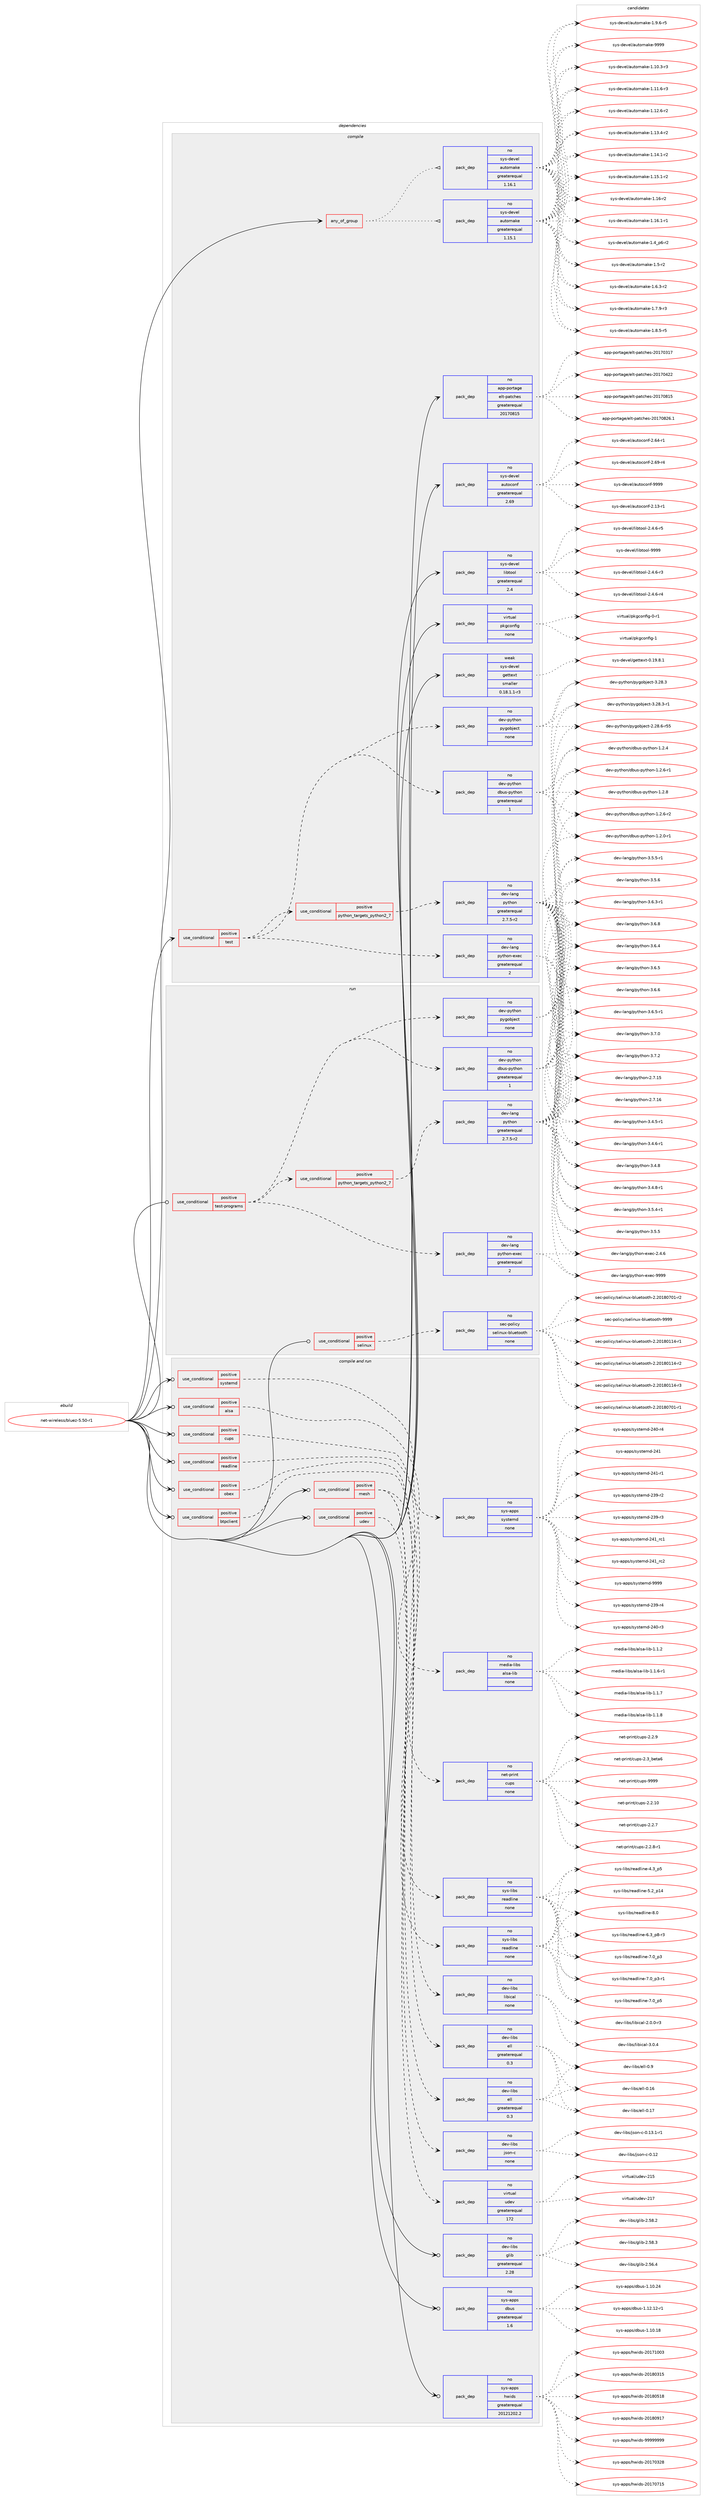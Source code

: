 digraph prolog {

# *************
# Graph options
# *************

newrank=true;
concentrate=true;
compound=true;
graph [rankdir=LR,fontname=Helvetica,fontsize=10,ranksep=1.5];#, ranksep=2.5, nodesep=0.2];
edge  [arrowhead=vee];
node  [fontname=Helvetica,fontsize=10];

# **********
# The ebuild
# **********

subgraph cluster_leftcol {
color=gray;
rank=same;
label=<<i>ebuild</i>>;
id [label="net-wireless/bluez-5.50-r1", color=red, width=4, href="../net-wireless/bluez-5.50-r1.svg"];
}

# ****************
# The dependencies
# ****************

subgraph cluster_midcol {
color=gray;
label=<<i>dependencies</i>>;
subgraph cluster_compile {
fillcolor="#eeeeee";
style=filled;
label=<<i>compile</i>>;
subgraph any26654 {
dependency1679837 [label=<<TABLE BORDER="0" CELLBORDER="1" CELLSPACING="0" CELLPADDING="4"><TR><TD CELLPADDING="10">any_of_group</TD></TR></TABLE>>, shape=none, color=red];subgraph pack1201185 {
dependency1679838 [label=<<TABLE BORDER="0" CELLBORDER="1" CELLSPACING="0" CELLPADDING="4" WIDTH="220"><TR><TD ROWSPAN="6" CELLPADDING="30">pack_dep</TD></TR><TR><TD WIDTH="110">no</TD></TR><TR><TD>sys-devel</TD></TR><TR><TD>automake</TD></TR><TR><TD>greaterequal</TD></TR><TR><TD>1.16.1</TD></TR></TABLE>>, shape=none, color=blue];
}
dependency1679837:e -> dependency1679838:w [weight=20,style="dotted",arrowhead="oinv"];
subgraph pack1201186 {
dependency1679839 [label=<<TABLE BORDER="0" CELLBORDER="1" CELLSPACING="0" CELLPADDING="4" WIDTH="220"><TR><TD ROWSPAN="6" CELLPADDING="30">pack_dep</TD></TR><TR><TD WIDTH="110">no</TD></TR><TR><TD>sys-devel</TD></TR><TR><TD>automake</TD></TR><TR><TD>greaterequal</TD></TR><TR><TD>1.15.1</TD></TR></TABLE>>, shape=none, color=blue];
}
dependency1679837:e -> dependency1679839:w [weight=20,style="dotted",arrowhead="oinv"];
}
id:e -> dependency1679837:w [weight=20,style="solid",arrowhead="vee"];
subgraph cond451159 {
dependency1679840 [label=<<TABLE BORDER="0" CELLBORDER="1" CELLSPACING="0" CELLPADDING="4"><TR><TD ROWSPAN="3" CELLPADDING="10">use_conditional</TD></TR><TR><TD>positive</TD></TR><TR><TD>test</TD></TR></TABLE>>, shape=none, color=red];
subgraph cond451160 {
dependency1679841 [label=<<TABLE BORDER="0" CELLBORDER="1" CELLSPACING="0" CELLPADDING="4"><TR><TD ROWSPAN="3" CELLPADDING="10">use_conditional</TD></TR><TR><TD>positive</TD></TR><TR><TD>python_targets_python2_7</TD></TR></TABLE>>, shape=none, color=red];
subgraph pack1201187 {
dependency1679842 [label=<<TABLE BORDER="0" CELLBORDER="1" CELLSPACING="0" CELLPADDING="4" WIDTH="220"><TR><TD ROWSPAN="6" CELLPADDING="30">pack_dep</TD></TR><TR><TD WIDTH="110">no</TD></TR><TR><TD>dev-lang</TD></TR><TR><TD>python</TD></TR><TR><TD>greaterequal</TD></TR><TR><TD>2.7.5-r2</TD></TR></TABLE>>, shape=none, color=blue];
}
dependency1679841:e -> dependency1679842:w [weight=20,style="dashed",arrowhead="vee"];
}
dependency1679840:e -> dependency1679841:w [weight=20,style="dashed",arrowhead="vee"];
subgraph pack1201188 {
dependency1679843 [label=<<TABLE BORDER="0" CELLBORDER="1" CELLSPACING="0" CELLPADDING="4" WIDTH="220"><TR><TD ROWSPAN="6" CELLPADDING="30">pack_dep</TD></TR><TR><TD WIDTH="110">no</TD></TR><TR><TD>dev-lang</TD></TR><TR><TD>python-exec</TD></TR><TR><TD>greaterequal</TD></TR><TR><TD>2</TD></TR></TABLE>>, shape=none, color=blue];
}
dependency1679840:e -> dependency1679843:w [weight=20,style="dashed",arrowhead="vee"];
subgraph pack1201189 {
dependency1679844 [label=<<TABLE BORDER="0" CELLBORDER="1" CELLSPACING="0" CELLPADDING="4" WIDTH="220"><TR><TD ROWSPAN="6" CELLPADDING="30">pack_dep</TD></TR><TR><TD WIDTH="110">no</TD></TR><TR><TD>dev-python</TD></TR><TR><TD>dbus-python</TD></TR><TR><TD>greaterequal</TD></TR><TR><TD>1</TD></TR></TABLE>>, shape=none, color=blue];
}
dependency1679840:e -> dependency1679844:w [weight=20,style="dashed",arrowhead="vee"];
subgraph pack1201190 {
dependency1679845 [label=<<TABLE BORDER="0" CELLBORDER="1" CELLSPACING="0" CELLPADDING="4" WIDTH="220"><TR><TD ROWSPAN="6" CELLPADDING="30">pack_dep</TD></TR><TR><TD WIDTH="110">no</TD></TR><TR><TD>dev-python</TD></TR><TR><TD>pygobject</TD></TR><TR><TD>none</TD></TR><TR><TD></TD></TR></TABLE>>, shape=none, color=blue];
}
dependency1679840:e -> dependency1679845:w [weight=20,style="dashed",arrowhead="vee"];
}
id:e -> dependency1679840:w [weight=20,style="solid",arrowhead="vee"];
subgraph pack1201191 {
dependency1679846 [label=<<TABLE BORDER="0" CELLBORDER="1" CELLSPACING="0" CELLPADDING="4" WIDTH="220"><TR><TD ROWSPAN="6" CELLPADDING="30">pack_dep</TD></TR><TR><TD WIDTH="110">no</TD></TR><TR><TD>app-portage</TD></TR><TR><TD>elt-patches</TD></TR><TR><TD>greaterequal</TD></TR><TR><TD>20170815</TD></TR></TABLE>>, shape=none, color=blue];
}
id:e -> dependency1679846:w [weight=20,style="solid",arrowhead="vee"];
subgraph pack1201192 {
dependency1679847 [label=<<TABLE BORDER="0" CELLBORDER="1" CELLSPACING="0" CELLPADDING="4" WIDTH="220"><TR><TD ROWSPAN="6" CELLPADDING="30">pack_dep</TD></TR><TR><TD WIDTH="110">no</TD></TR><TR><TD>sys-devel</TD></TR><TR><TD>autoconf</TD></TR><TR><TD>greaterequal</TD></TR><TR><TD>2.69</TD></TR></TABLE>>, shape=none, color=blue];
}
id:e -> dependency1679847:w [weight=20,style="solid",arrowhead="vee"];
subgraph pack1201193 {
dependency1679848 [label=<<TABLE BORDER="0" CELLBORDER="1" CELLSPACING="0" CELLPADDING="4" WIDTH="220"><TR><TD ROWSPAN="6" CELLPADDING="30">pack_dep</TD></TR><TR><TD WIDTH="110">no</TD></TR><TR><TD>sys-devel</TD></TR><TR><TD>libtool</TD></TR><TR><TD>greaterequal</TD></TR><TR><TD>2.4</TD></TR></TABLE>>, shape=none, color=blue];
}
id:e -> dependency1679848:w [weight=20,style="solid",arrowhead="vee"];
subgraph pack1201194 {
dependency1679849 [label=<<TABLE BORDER="0" CELLBORDER="1" CELLSPACING="0" CELLPADDING="4" WIDTH="220"><TR><TD ROWSPAN="6" CELLPADDING="30">pack_dep</TD></TR><TR><TD WIDTH="110">no</TD></TR><TR><TD>virtual</TD></TR><TR><TD>pkgconfig</TD></TR><TR><TD>none</TD></TR><TR><TD></TD></TR></TABLE>>, shape=none, color=blue];
}
id:e -> dependency1679849:w [weight=20,style="solid",arrowhead="vee"];
subgraph pack1201195 {
dependency1679850 [label=<<TABLE BORDER="0" CELLBORDER="1" CELLSPACING="0" CELLPADDING="4" WIDTH="220"><TR><TD ROWSPAN="6" CELLPADDING="30">pack_dep</TD></TR><TR><TD WIDTH="110">weak</TD></TR><TR><TD>sys-devel</TD></TR><TR><TD>gettext</TD></TR><TR><TD>smaller</TD></TR><TR><TD>0.18.1.1-r3</TD></TR></TABLE>>, shape=none, color=blue];
}
id:e -> dependency1679850:w [weight=20,style="solid",arrowhead="vee"];
}
subgraph cluster_compileandrun {
fillcolor="#eeeeee";
style=filled;
label=<<i>compile and run</i>>;
subgraph cond451161 {
dependency1679851 [label=<<TABLE BORDER="0" CELLBORDER="1" CELLSPACING="0" CELLPADDING="4"><TR><TD ROWSPAN="3" CELLPADDING="10">use_conditional</TD></TR><TR><TD>positive</TD></TR><TR><TD>alsa</TD></TR></TABLE>>, shape=none, color=red];
subgraph pack1201196 {
dependency1679852 [label=<<TABLE BORDER="0" CELLBORDER="1" CELLSPACING="0" CELLPADDING="4" WIDTH="220"><TR><TD ROWSPAN="6" CELLPADDING="30">pack_dep</TD></TR><TR><TD WIDTH="110">no</TD></TR><TR><TD>media-libs</TD></TR><TR><TD>alsa-lib</TD></TR><TR><TD>none</TD></TR><TR><TD></TD></TR></TABLE>>, shape=none, color=blue];
}
dependency1679851:e -> dependency1679852:w [weight=20,style="dashed",arrowhead="vee"];
}
id:e -> dependency1679851:w [weight=20,style="solid",arrowhead="odotvee"];
subgraph cond451162 {
dependency1679853 [label=<<TABLE BORDER="0" CELLBORDER="1" CELLSPACING="0" CELLPADDING="4"><TR><TD ROWSPAN="3" CELLPADDING="10">use_conditional</TD></TR><TR><TD>positive</TD></TR><TR><TD>btpclient</TD></TR></TABLE>>, shape=none, color=red];
subgraph pack1201197 {
dependency1679854 [label=<<TABLE BORDER="0" CELLBORDER="1" CELLSPACING="0" CELLPADDING="4" WIDTH="220"><TR><TD ROWSPAN="6" CELLPADDING="30">pack_dep</TD></TR><TR><TD WIDTH="110">no</TD></TR><TR><TD>dev-libs</TD></TR><TR><TD>ell</TD></TR><TR><TD>greaterequal</TD></TR><TR><TD>0.3</TD></TR></TABLE>>, shape=none, color=blue];
}
dependency1679853:e -> dependency1679854:w [weight=20,style="dashed",arrowhead="vee"];
}
id:e -> dependency1679853:w [weight=20,style="solid",arrowhead="odotvee"];
subgraph cond451163 {
dependency1679855 [label=<<TABLE BORDER="0" CELLBORDER="1" CELLSPACING="0" CELLPADDING="4"><TR><TD ROWSPAN="3" CELLPADDING="10">use_conditional</TD></TR><TR><TD>positive</TD></TR><TR><TD>cups</TD></TR></TABLE>>, shape=none, color=red];
subgraph pack1201198 {
dependency1679856 [label=<<TABLE BORDER="0" CELLBORDER="1" CELLSPACING="0" CELLPADDING="4" WIDTH="220"><TR><TD ROWSPAN="6" CELLPADDING="30">pack_dep</TD></TR><TR><TD WIDTH="110">no</TD></TR><TR><TD>net-print</TD></TR><TR><TD>cups</TD></TR><TR><TD>none</TD></TR><TR><TD></TD></TR></TABLE>>, shape=none, color=blue];
}
dependency1679855:e -> dependency1679856:w [weight=20,style="dashed",arrowhead="vee"];
}
id:e -> dependency1679855:w [weight=20,style="solid",arrowhead="odotvee"];
subgraph cond451164 {
dependency1679857 [label=<<TABLE BORDER="0" CELLBORDER="1" CELLSPACING="0" CELLPADDING="4"><TR><TD ROWSPAN="3" CELLPADDING="10">use_conditional</TD></TR><TR><TD>positive</TD></TR><TR><TD>mesh</TD></TR></TABLE>>, shape=none, color=red];
subgraph pack1201199 {
dependency1679858 [label=<<TABLE BORDER="0" CELLBORDER="1" CELLSPACING="0" CELLPADDING="4" WIDTH="220"><TR><TD ROWSPAN="6" CELLPADDING="30">pack_dep</TD></TR><TR><TD WIDTH="110">no</TD></TR><TR><TD>dev-libs</TD></TR><TR><TD>ell</TD></TR><TR><TD>greaterequal</TD></TR><TR><TD>0.3</TD></TR></TABLE>>, shape=none, color=blue];
}
dependency1679857:e -> dependency1679858:w [weight=20,style="dashed",arrowhead="vee"];
subgraph pack1201200 {
dependency1679859 [label=<<TABLE BORDER="0" CELLBORDER="1" CELLSPACING="0" CELLPADDING="4" WIDTH="220"><TR><TD ROWSPAN="6" CELLPADDING="30">pack_dep</TD></TR><TR><TD WIDTH="110">no</TD></TR><TR><TD>dev-libs</TD></TR><TR><TD>json-c</TD></TR><TR><TD>none</TD></TR><TR><TD></TD></TR></TABLE>>, shape=none, color=blue];
}
dependency1679857:e -> dependency1679859:w [weight=20,style="dashed",arrowhead="vee"];
subgraph pack1201201 {
dependency1679860 [label=<<TABLE BORDER="0" CELLBORDER="1" CELLSPACING="0" CELLPADDING="4" WIDTH="220"><TR><TD ROWSPAN="6" CELLPADDING="30">pack_dep</TD></TR><TR><TD WIDTH="110">no</TD></TR><TR><TD>sys-libs</TD></TR><TR><TD>readline</TD></TR><TR><TD>none</TD></TR><TR><TD></TD></TR></TABLE>>, shape=none, color=blue];
}
dependency1679857:e -> dependency1679860:w [weight=20,style="dashed",arrowhead="vee"];
}
id:e -> dependency1679857:w [weight=20,style="solid",arrowhead="odotvee"];
subgraph cond451165 {
dependency1679861 [label=<<TABLE BORDER="0" CELLBORDER="1" CELLSPACING="0" CELLPADDING="4"><TR><TD ROWSPAN="3" CELLPADDING="10">use_conditional</TD></TR><TR><TD>positive</TD></TR><TR><TD>obex</TD></TR></TABLE>>, shape=none, color=red];
subgraph pack1201202 {
dependency1679862 [label=<<TABLE BORDER="0" CELLBORDER="1" CELLSPACING="0" CELLPADDING="4" WIDTH="220"><TR><TD ROWSPAN="6" CELLPADDING="30">pack_dep</TD></TR><TR><TD WIDTH="110">no</TD></TR><TR><TD>dev-libs</TD></TR><TR><TD>libical</TD></TR><TR><TD>none</TD></TR><TR><TD></TD></TR></TABLE>>, shape=none, color=blue];
}
dependency1679861:e -> dependency1679862:w [weight=20,style="dashed",arrowhead="vee"];
}
id:e -> dependency1679861:w [weight=20,style="solid",arrowhead="odotvee"];
subgraph cond451166 {
dependency1679863 [label=<<TABLE BORDER="0" CELLBORDER="1" CELLSPACING="0" CELLPADDING="4"><TR><TD ROWSPAN="3" CELLPADDING="10">use_conditional</TD></TR><TR><TD>positive</TD></TR><TR><TD>readline</TD></TR></TABLE>>, shape=none, color=red];
subgraph pack1201203 {
dependency1679864 [label=<<TABLE BORDER="0" CELLBORDER="1" CELLSPACING="0" CELLPADDING="4" WIDTH="220"><TR><TD ROWSPAN="6" CELLPADDING="30">pack_dep</TD></TR><TR><TD WIDTH="110">no</TD></TR><TR><TD>sys-libs</TD></TR><TR><TD>readline</TD></TR><TR><TD>none</TD></TR><TR><TD></TD></TR></TABLE>>, shape=none, color=blue];
}
dependency1679863:e -> dependency1679864:w [weight=20,style="dashed",arrowhead="vee"];
}
id:e -> dependency1679863:w [weight=20,style="solid",arrowhead="odotvee"];
subgraph cond451167 {
dependency1679865 [label=<<TABLE BORDER="0" CELLBORDER="1" CELLSPACING="0" CELLPADDING="4"><TR><TD ROWSPAN="3" CELLPADDING="10">use_conditional</TD></TR><TR><TD>positive</TD></TR><TR><TD>systemd</TD></TR></TABLE>>, shape=none, color=red];
subgraph pack1201204 {
dependency1679866 [label=<<TABLE BORDER="0" CELLBORDER="1" CELLSPACING="0" CELLPADDING="4" WIDTH="220"><TR><TD ROWSPAN="6" CELLPADDING="30">pack_dep</TD></TR><TR><TD WIDTH="110">no</TD></TR><TR><TD>sys-apps</TD></TR><TR><TD>systemd</TD></TR><TR><TD>none</TD></TR><TR><TD></TD></TR></TABLE>>, shape=none, color=blue];
}
dependency1679865:e -> dependency1679866:w [weight=20,style="dashed",arrowhead="vee"];
}
id:e -> dependency1679865:w [weight=20,style="solid",arrowhead="odotvee"];
subgraph cond451168 {
dependency1679867 [label=<<TABLE BORDER="0" CELLBORDER="1" CELLSPACING="0" CELLPADDING="4"><TR><TD ROWSPAN="3" CELLPADDING="10">use_conditional</TD></TR><TR><TD>positive</TD></TR><TR><TD>udev</TD></TR></TABLE>>, shape=none, color=red];
subgraph pack1201205 {
dependency1679868 [label=<<TABLE BORDER="0" CELLBORDER="1" CELLSPACING="0" CELLPADDING="4" WIDTH="220"><TR><TD ROWSPAN="6" CELLPADDING="30">pack_dep</TD></TR><TR><TD WIDTH="110">no</TD></TR><TR><TD>virtual</TD></TR><TR><TD>udev</TD></TR><TR><TD>greaterequal</TD></TR><TR><TD>172</TD></TR></TABLE>>, shape=none, color=blue];
}
dependency1679867:e -> dependency1679868:w [weight=20,style="dashed",arrowhead="vee"];
}
id:e -> dependency1679867:w [weight=20,style="solid",arrowhead="odotvee"];
subgraph pack1201206 {
dependency1679869 [label=<<TABLE BORDER="0" CELLBORDER="1" CELLSPACING="0" CELLPADDING="4" WIDTH="220"><TR><TD ROWSPAN="6" CELLPADDING="30">pack_dep</TD></TR><TR><TD WIDTH="110">no</TD></TR><TR><TD>dev-libs</TD></TR><TR><TD>glib</TD></TR><TR><TD>greaterequal</TD></TR><TR><TD>2.28</TD></TR></TABLE>>, shape=none, color=blue];
}
id:e -> dependency1679869:w [weight=20,style="solid",arrowhead="odotvee"];
subgraph pack1201207 {
dependency1679870 [label=<<TABLE BORDER="0" CELLBORDER="1" CELLSPACING="0" CELLPADDING="4" WIDTH="220"><TR><TD ROWSPAN="6" CELLPADDING="30">pack_dep</TD></TR><TR><TD WIDTH="110">no</TD></TR><TR><TD>sys-apps</TD></TR><TR><TD>dbus</TD></TR><TR><TD>greaterequal</TD></TR><TR><TD>1.6</TD></TR></TABLE>>, shape=none, color=blue];
}
id:e -> dependency1679870:w [weight=20,style="solid",arrowhead="odotvee"];
subgraph pack1201208 {
dependency1679871 [label=<<TABLE BORDER="0" CELLBORDER="1" CELLSPACING="0" CELLPADDING="4" WIDTH="220"><TR><TD ROWSPAN="6" CELLPADDING="30">pack_dep</TD></TR><TR><TD WIDTH="110">no</TD></TR><TR><TD>sys-apps</TD></TR><TR><TD>hwids</TD></TR><TR><TD>greaterequal</TD></TR><TR><TD>20121202.2</TD></TR></TABLE>>, shape=none, color=blue];
}
id:e -> dependency1679871:w [weight=20,style="solid",arrowhead="odotvee"];
}
subgraph cluster_run {
fillcolor="#eeeeee";
style=filled;
label=<<i>run</i>>;
subgraph cond451169 {
dependency1679872 [label=<<TABLE BORDER="0" CELLBORDER="1" CELLSPACING="0" CELLPADDING="4"><TR><TD ROWSPAN="3" CELLPADDING="10">use_conditional</TD></TR><TR><TD>positive</TD></TR><TR><TD>selinux</TD></TR></TABLE>>, shape=none, color=red];
subgraph pack1201209 {
dependency1679873 [label=<<TABLE BORDER="0" CELLBORDER="1" CELLSPACING="0" CELLPADDING="4" WIDTH="220"><TR><TD ROWSPAN="6" CELLPADDING="30">pack_dep</TD></TR><TR><TD WIDTH="110">no</TD></TR><TR><TD>sec-policy</TD></TR><TR><TD>selinux-bluetooth</TD></TR><TR><TD>none</TD></TR><TR><TD></TD></TR></TABLE>>, shape=none, color=blue];
}
dependency1679872:e -> dependency1679873:w [weight=20,style="dashed",arrowhead="vee"];
}
id:e -> dependency1679872:w [weight=20,style="solid",arrowhead="odot"];
subgraph cond451170 {
dependency1679874 [label=<<TABLE BORDER="0" CELLBORDER="1" CELLSPACING="0" CELLPADDING="4"><TR><TD ROWSPAN="3" CELLPADDING="10">use_conditional</TD></TR><TR><TD>positive</TD></TR><TR><TD>test-programs</TD></TR></TABLE>>, shape=none, color=red];
subgraph cond451171 {
dependency1679875 [label=<<TABLE BORDER="0" CELLBORDER="1" CELLSPACING="0" CELLPADDING="4"><TR><TD ROWSPAN="3" CELLPADDING="10">use_conditional</TD></TR><TR><TD>positive</TD></TR><TR><TD>python_targets_python2_7</TD></TR></TABLE>>, shape=none, color=red];
subgraph pack1201210 {
dependency1679876 [label=<<TABLE BORDER="0" CELLBORDER="1" CELLSPACING="0" CELLPADDING="4" WIDTH="220"><TR><TD ROWSPAN="6" CELLPADDING="30">pack_dep</TD></TR><TR><TD WIDTH="110">no</TD></TR><TR><TD>dev-lang</TD></TR><TR><TD>python</TD></TR><TR><TD>greaterequal</TD></TR><TR><TD>2.7.5-r2</TD></TR></TABLE>>, shape=none, color=blue];
}
dependency1679875:e -> dependency1679876:w [weight=20,style="dashed",arrowhead="vee"];
}
dependency1679874:e -> dependency1679875:w [weight=20,style="dashed",arrowhead="vee"];
subgraph pack1201211 {
dependency1679877 [label=<<TABLE BORDER="0" CELLBORDER="1" CELLSPACING="0" CELLPADDING="4" WIDTH="220"><TR><TD ROWSPAN="6" CELLPADDING="30">pack_dep</TD></TR><TR><TD WIDTH="110">no</TD></TR><TR><TD>dev-lang</TD></TR><TR><TD>python-exec</TD></TR><TR><TD>greaterequal</TD></TR><TR><TD>2</TD></TR></TABLE>>, shape=none, color=blue];
}
dependency1679874:e -> dependency1679877:w [weight=20,style="dashed",arrowhead="vee"];
subgraph pack1201212 {
dependency1679878 [label=<<TABLE BORDER="0" CELLBORDER="1" CELLSPACING="0" CELLPADDING="4" WIDTH="220"><TR><TD ROWSPAN="6" CELLPADDING="30">pack_dep</TD></TR><TR><TD WIDTH="110">no</TD></TR><TR><TD>dev-python</TD></TR><TR><TD>dbus-python</TD></TR><TR><TD>greaterequal</TD></TR><TR><TD>1</TD></TR></TABLE>>, shape=none, color=blue];
}
dependency1679874:e -> dependency1679878:w [weight=20,style="dashed",arrowhead="vee"];
subgraph pack1201213 {
dependency1679879 [label=<<TABLE BORDER="0" CELLBORDER="1" CELLSPACING="0" CELLPADDING="4" WIDTH="220"><TR><TD ROWSPAN="6" CELLPADDING="30">pack_dep</TD></TR><TR><TD WIDTH="110">no</TD></TR><TR><TD>dev-python</TD></TR><TR><TD>pygobject</TD></TR><TR><TD>none</TD></TR><TR><TD></TD></TR></TABLE>>, shape=none, color=blue];
}
dependency1679874:e -> dependency1679879:w [weight=20,style="dashed",arrowhead="vee"];
}
id:e -> dependency1679874:w [weight=20,style="solid",arrowhead="odot"];
}
}

# **************
# The candidates
# **************

subgraph cluster_choices {
rank=same;
color=gray;
label=<<i>candidates</i>>;

subgraph choice1201185 {
color=black;
nodesep=1;
choice11512111545100101118101108479711711611110997107101454946494846514511451 [label="sys-devel/automake-1.10.3-r3", color=red, width=4,href="../sys-devel/automake-1.10.3-r3.svg"];
choice11512111545100101118101108479711711611110997107101454946494946544511451 [label="sys-devel/automake-1.11.6-r3", color=red, width=4,href="../sys-devel/automake-1.11.6-r3.svg"];
choice11512111545100101118101108479711711611110997107101454946495046544511450 [label="sys-devel/automake-1.12.6-r2", color=red, width=4,href="../sys-devel/automake-1.12.6-r2.svg"];
choice11512111545100101118101108479711711611110997107101454946495146524511450 [label="sys-devel/automake-1.13.4-r2", color=red, width=4,href="../sys-devel/automake-1.13.4-r2.svg"];
choice11512111545100101118101108479711711611110997107101454946495246494511450 [label="sys-devel/automake-1.14.1-r2", color=red, width=4,href="../sys-devel/automake-1.14.1-r2.svg"];
choice11512111545100101118101108479711711611110997107101454946495346494511450 [label="sys-devel/automake-1.15.1-r2", color=red, width=4,href="../sys-devel/automake-1.15.1-r2.svg"];
choice1151211154510010111810110847971171161111099710710145494649544511450 [label="sys-devel/automake-1.16-r2", color=red, width=4,href="../sys-devel/automake-1.16-r2.svg"];
choice11512111545100101118101108479711711611110997107101454946495446494511449 [label="sys-devel/automake-1.16.1-r1", color=red, width=4,href="../sys-devel/automake-1.16.1-r1.svg"];
choice115121115451001011181011084797117116111109971071014549465295112544511450 [label="sys-devel/automake-1.4_p6-r2", color=red, width=4,href="../sys-devel/automake-1.4_p6-r2.svg"];
choice11512111545100101118101108479711711611110997107101454946534511450 [label="sys-devel/automake-1.5-r2", color=red, width=4,href="../sys-devel/automake-1.5-r2.svg"];
choice115121115451001011181011084797117116111109971071014549465446514511450 [label="sys-devel/automake-1.6.3-r2", color=red, width=4,href="../sys-devel/automake-1.6.3-r2.svg"];
choice115121115451001011181011084797117116111109971071014549465546574511451 [label="sys-devel/automake-1.7.9-r3", color=red, width=4,href="../sys-devel/automake-1.7.9-r3.svg"];
choice115121115451001011181011084797117116111109971071014549465646534511453 [label="sys-devel/automake-1.8.5-r5", color=red, width=4,href="../sys-devel/automake-1.8.5-r5.svg"];
choice115121115451001011181011084797117116111109971071014549465746544511453 [label="sys-devel/automake-1.9.6-r5", color=red, width=4,href="../sys-devel/automake-1.9.6-r5.svg"];
choice115121115451001011181011084797117116111109971071014557575757 [label="sys-devel/automake-9999", color=red, width=4,href="../sys-devel/automake-9999.svg"];
dependency1679838:e -> choice11512111545100101118101108479711711611110997107101454946494846514511451:w [style=dotted,weight="100"];
dependency1679838:e -> choice11512111545100101118101108479711711611110997107101454946494946544511451:w [style=dotted,weight="100"];
dependency1679838:e -> choice11512111545100101118101108479711711611110997107101454946495046544511450:w [style=dotted,weight="100"];
dependency1679838:e -> choice11512111545100101118101108479711711611110997107101454946495146524511450:w [style=dotted,weight="100"];
dependency1679838:e -> choice11512111545100101118101108479711711611110997107101454946495246494511450:w [style=dotted,weight="100"];
dependency1679838:e -> choice11512111545100101118101108479711711611110997107101454946495346494511450:w [style=dotted,weight="100"];
dependency1679838:e -> choice1151211154510010111810110847971171161111099710710145494649544511450:w [style=dotted,weight="100"];
dependency1679838:e -> choice11512111545100101118101108479711711611110997107101454946495446494511449:w [style=dotted,weight="100"];
dependency1679838:e -> choice115121115451001011181011084797117116111109971071014549465295112544511450:w [style=dotted,weight="100"];
dependency1679838:e -> choice11512111545100101118101108479711711611110997107101454946534511450:w [style=dotted,weight="100"];
dependency1679838:e -> choice115121115451001011181011084797117116111109971071014549465446514511450:w [style=dotted,weight="100"];
dependency1679838:e -> choice115121115451001011181011084797117116111109971071014549465546574511451:w [style=dotted,weight="100"];
dependency1679838:e -> choice115121115451001011181011084797117116111109971071014549465646534511453:w [style=dotted,weight="100"];
dependency1679838:e -> choice115121115451001011181011084797117116111109971071014549465746544511453:w [style=dotted,weight="100"];
dependency1679838:e -> choice115121115451001011181011084797117116111109971071014557575757:w [style=dotted,weight="100"];
}
subgraph choice1201186 {
color=black;
nodesep=1;
choice11512111545100101118101108479711711611110997107101454946494846514511451 [label="sys-devel/automake-1.10.3-r3", color=red, width=4,href="../sys-devel/automake-1.10.3-r3.svg"];
choice11512111545100101118101108479711711611110997107101454946494946544511451 [label="sys-devel/automake-1.11.6-r3", color=red, width=4,href="../sys-devel/automake-1.11.6-r3.svg"];
choice11512111545100101118101108479711711611110997107101454946495046544511450 [label="sys-devel/automake-1.12.6-r2", color=red, width=4,href="../sys-devel/automake-1.12.6-r2.svg"];
choice11512111545100101118101108479711711611110997107101454946495146524511450 [label="sys-devel/automake-1.13.4-r2", color=red, width=4,href="../sys-devel/automake-1.13.4-r2.svg"];
choice11512111545100101118101108479711711611110997107101454946495246494511450 [label="sys-devel/automake-1.14.1-r2", color=red, width=4,href="../sys-devel/automake-1.14.1-r2.svg"];
choice11512111545100101118101108479711711611110997107101454946495346494511450 [label="sys-devel/automake-1.15.1-r2", color=red, width=4,href="../sys-devel/automake-1.15.1-r2.svg"];
choice1151211154510010111810110847971171161111099710710145494649544511450 [label="sys-devel/automake-1.16-r2", color=red, width=4,href="../sys-devel/automake-1.16-r2.svg"];
choice11512111545100101118101108479711711611110997107101454946495446494511449 [label="sys-devel/automake-1.16.1-r1", color=red, width=4,href="../sys-devel/automake-1.16.1-r1.svg"];
choice115121115451001011181011084797117116111109971071014549465295112544511450 [label="sys-devel/automake-1.4_p6-r2", color=red, width=4,href="../sys-devel/automake-1.4_p6-r2.svg"];
choice11512111545100101118101108479711711611110997107101454946534511450 [label="sys-devel/automake-1.5-r2", color=red, width=4,href="../sys-devel/automake-1.5-r2.svg"];
choice115121115451001011181011084797117116111109971071014549465446514511450 [label="sys-devel/automake-1.6.3-r2", color=red, width=4,href="../sys-devel/automake-1.6.3-r2.svg"];
choice115121115451001011181011084797117116111109971071014549465546574511451 [label="sys-devel/automake-1.7.9-r3", color=red, width=4,href="../sys-devel/automake-1.7.9-r3.svg"];
choice115121115451001011181011084797117116111109971071014549465646534511453 [label="sys-devel/automake-1.8.5-r5", color=red, width=4,href="../sys-devel/automake-1.8.5-r5.svg"];
choice115121115451001011181011084797117116111109971071014549465746544511453 [label="sys-devel/automake-1.9.6-r5", color=red, width=4,href="../sys-devel/automake-1.9.6-r5.svg"];
choice115121115451001011181011084797117116111109971071014557575757 [label="sys-devel/automake-9999", color=red, width=4,href="../sys-devel/automake-9999.svg"];
dependency1679839:e -> choice11512111545100101118101108479711711611110997107101454946494846514511451:w [style=dotted,weight="100"];
dependency1679839:e -> choice11512111545100101118101108479711711611110997107101454946494946544511451:w [style=dotted,weight="100"];
dependency1679839:e -> choice11512111545100101118101108479711711611110997107101454946495046544511450:w [style=dotted,weight="100"];
dependency1679839:e -> choice11512111545100101118101108479711711611110997107101454946495146524511450:w [style=dotted,weight="100"];
dependency1679839:e -> choice11512111545100101118101108479711711611110997107101454946495246494511450:w [style=dotted,weight="100"];
dependency1679839:e -> choice11512111545100101118101108479711711611110997107101454946495346494511450:w [style=dotted,weight="100"];
dependency1679839:e -> choice1151211154510010111810110847971171161111099710710145494649544511450:w [style=dotted,weight="100"];
dependency1679839:e -> choice11512111545100101118101108479711711611110997107101454946495446494511449:w [style=dotted,weight="100"];
dependency1679839:e -> choice115121115451001011181011084797117116111109971071014549465295112544511450:w [style=dotted,weight="100"];
dependency1679839:e -> choice11512111545100101118101108479711711611110997107101454946534511450:w [style=dotted,weight="100"];
dependency1679839:e -> choice115121115451001011181011084797117116111109971071014549465446514511450:w [style=dotted,weight="100"];
dependency1679839:e -> choice115121115451001011181011084797117116111109971071014549465546574511451:w [style=dotted,weight="100"];
dependency1679839:e -> choice115121115451001011181011084797117116111109971071014549465646534511453:w [style=dotted,weight="100"];
dependency1679839:e -> choice115121115451001011181011084797117116111109971071014549465746544511453:w [style=dotted,weight="100"];
dependency1679839:e -> choice115121115451001011181011084797117116111109971071014557575757:w [style=dotted,weight="100"];
}
subgraph choice1201187 {
color=black;
nodesep=1;
choice10010111845108971101034711212111610411111045504655464953 [label="dev-lang/python-2.7.15", color=red, width=4,href="../dev-lang/python-2.7.15.svg"];
choice10010111845108971101034711212111610411111045504655464954 [label="dev-lang/python-2.7.16", color=red, width=4,href="../dev-lang/python-2.7.16.svg"];
choice1001011184510897110103471121211161041111104551465246534511449 [label="dev-lang/python-3.4.5-r1", color=red, width=4,href="../dev-lang/python-3.4.5-r1.svg"];
choice1001011184510897110103471121211161041111104551465246544511449 [label="dev-lang/python-3.4.6-r1", color=red, width=4,href="../dev-lang/python-3.4.6-r1.svg"];
choice100101118451089711010347112121116104111110455146524656 [label="dev-lang/python-3.4.8", color=red, width=4,href="../dev-lang/python-3.4.8.svg"];
choice1001011184510897110103471121211161041111104551465246564511449 [label="dev-lang/python-3.4.8-r1", color=red, width=4,href="../dev-lang/python-3.4.8-r1.svg"];
choice1001011184510897110103471121211161041111104551465346524511449 [label="dev-lang/python-3.5.4-r1", color=red, width=4,href="../dev-lang/python-3.5.4-r1.svg"];
choice100101118451089711010347112121116104111110455146534653 [label="dev-lang/python-3.5.5", color=red, width=4,href="../dev-lang/python-3.5.5.svg"];
choice1001011184510897110103471121211161041111104551465346534511449 [label="dev-lang/python-3.5.5-r1", color=red, width=4,href="../dev-lang/python-3.5.5-r1.svg"];
choice100101118451089711010347112121116104111110455146534654 [label="dev-lang/python-3.5.6", color=red, width=4,href="../dev-lang/python-3.5.6.svg"];
choice1001011184510897110103471121211161041111104551465446514511449 [label="dev-lang/python-3.6.3-r1", color=red, width=4,href="../dev-lang/python-3.6.3-r1.svg"];
choice100101118451089711010347112121116104111110455146544652 [label="dev-lang/python-3.6.4", color=red, width=4,href="../dev-lang/python-3.6.4.svg"];
choice100101118451089711010347112121116104111110455146544653 [label="dev-lang/python-3.6.5", color=red, width=4,href="../dev-lang/python-3.6.5.svg"];
choice1001011184510897110103471121211161041111104551465446534511449 [label="dev-lang/python-3.6.5-r1", color=red, width=4,href="../dev-lang/python-3.6.5-r1.svg"];
choice100101118451089711010347112121116104111110455146544654 [label="dev-lang/python-3.6.6", color=red, width=4,href="../dev-lang/python-3.6.6.svg"];
choice100101118451089711010347112121116104111110455146544656 [label="dev-lang/python-3.6.8", color=red, width=4,href="../dev-lang/python-3.6.8.svg"];
choice100101118451089711010347112121116104111110455146554648 [label="dev-lang/python-3.7.0", color=red, width=4,href="../dev-lang/python-3.7.0.svg"];
choice100101118451089711010347112121116104111110455146554650 [label="dev-lang/python-3.7.2", color=red, width=4,href="../dev-lang/python-3.7.2.svg"];
dependency1679842:e -> choice10010111845108971101034711212111610411111045504655464953:w [style=dotted,weight="100"];
dependency1679842:e -> choice10010111845108971101034711212111610411111045504655464954:w [style=dotted,weight="100"];
dependency1679842:e -> choice1001011184510897110103471121211161041111104551465246534511449:w [style=dotted,weight="100"];
dependency1679842:e -> choice1001011184510897110103471121211161041111104551465246544511449:w [style=dotted,weight="100"];
dependency1679842:e -> choice100101118451089711010347112121116104111110455146524656:w [style=dotted,weight="100"];
dependency1679842:e -> choice1001011184510897110103471121211161041111104551465246564511449:w [style=dotted,weight="100"];
dependency1679842:e -> choice1001011184510897110103471121211161041111104551465346524511449:w [style=dotted,weight="100"];
dependency1679842:e -> choice100101118451089711010347112121116104111110455146534653:w [style=dotted,weight="100"];
dependency1679842:e -> choice1001011184510897110103471121211161041111104551465346534511449:w [style=dotted,weight="100"];
dependency1679842:e -> choice100101118451089711010347112121116104111110455146534654:w [style=dotted,weight="100"];
dependency1679842:e -> choice1001011184510897110103471121211161041111104551465446514511449:w [style=dotted,weight="100"];
dependency1679842:e -> choice100101118451089711010347112121116104111110455146544652:w [style=dotted,weight="100"];
dependency1679842:e -> choice100101118451089711010347112121116104111110455146544653:w [style=dotted,weight="100"];
dependency1679842:e -> choice1001011184510897110103471121211161041111104551465446534511449:w [style=dotted,weight="100"];
dependency1679842:e -> choice100101118451089711010347112121116104111110455146544654:w [style=dotted,weight="100"];
dependency1679842:e -> choice100101118451089711010347112121116104111110455146544656:w [style=dotted,weight="100"];
dependency1679842:e -> choice100101118451089711010347112121116104111110455146554648:w [style=dotted,weight="100"];
dependency1679842:e -> choice100101118451089711010347112121116104111110455146554650:w [style=dotted,weight="100"];
}
subgraph choice1201188 {
color=black;
nodesep=1;
choice1001011184510897110103471121211161041111104510112010199455046524654 [label="dev-lang/python-exec-2.4.6", color=red, width=4,href="../dev-lang/python-exec-2.4.6.svg"];
choice10010111845108971101034711212111610411111045101120101994557575757 [label="dev-lang/python-exec-9999", color=red, width=4,href="../dev-lang/python-exec-9999.svg"];
dependency1679843:e -> choice1001011184510897110103471121211161041111104510112010199455046524654:w [style=dotted,weight="100"];
dependency1679843:e -> choice10010111845108971101034711212111610411111045101120101994557575757:w [style=dotted,weight="100"];
}
subgraph choice1201189 {
color=black;
nodesep=1;
choice100101118451121211161041111104710098117115451121211161041111104549465046484511449 [label="dev-python/dbus-python-1.2.0-r1", color=red, width=4,href="../dev-python/dbus-python-1.2.0-r1.svg"];
choice10010111845112121116104111110471009811711545112121116104111110454946504652 [label="dev-python/dbus-python-1.2.4", color=red, width=4,href="../dev-python/dbus-python-1.2.4.svg"];
choice100101118451121211161041111104710098117115451121211161041111104549465046544511449 [label="dev-python/dbus-python-1.2.6-r1", color=red, width=4,href="../dev-python/dbus-python-1.2.6-r1.svg"];
choice100101118451121211161041111104710098117115451121211161041111104549465046544511450 [label="dev-python/dbus-python-1.2.6-r2", color=red, width=4,href="../dev-python/dbus-python-1.2.6-r2.svg"];
choice10010111845112121116104111110471009811711545112121116104111110454946504656 [label="dev-python/dbus-python-1.2.8", color=red, width=4,href="../dev-python/dbus-python-1.2.8.svg"];
dependency1679844:e -> choice100101118451121211161041111104710098117115451121211161041111104549465046484511449:w [style=dotted,weight="100"];
dependency1679844:e -> choice10010111845112121116104111110471009811711545112121116104111110454946504652:w [style=dotted,weight="100"];
dependency1679844:e -> choice100101118451121211161041111104710098117115451121211161041111104549465046544511449:w [style=dotted,weight="100"];
dependency1679844:e -> choice100101118451121211161041111104710098117115451121211161041111104549465046544511450:w [style=dotted,weight="100"];
dependency1679844:e -> choice10010111845112121116104111110471009811711545112121116104111110454946504656:w [style=dotted,weight="100"];
}
subgraph choice1201190 {
color=black;
nodesep=1;
choice1001011184511212111610411111047112121103111981061019911645504650564654451145353 [label="dev-python/pygobject-2.28.6-r55", color=red, width=4,href="../dev-python/pygobject-2.28.6-r55.svg"];
choice1001011184511212111610411111047112121103111981061019911645514650564651 [label="dev-python/pygobject-3.28.3", color=red, width=4,href="../dev-python/pygobject-3.28.3.svg"];
choice10010111845112121116104111110471121211031119810610199116455146505646514511449 [label="dev-python/pygobject-3.28.3-r1", color=red, width=4,href="../dev-python/pygobject-3.28.3-r1.svg"];
dependency1679845:e -> choice1001011184511212111610411111047112121103111981061019911645504650564654451145353:w [style=dotted,weight="100"];
dependency1679845:e -> choice1001011184511212111610411111047112121103111981061019911645514650564651:w [style=dotted,weight="100"];
dependency1679845:e -> choice10010111845112121116104111110471121211031119810610199116455146505646514511449:w [style=dotted,weight="100"];
}
subgraph choice1201191 {
color=black;
nodesep=1;
choice97112112451121111141169710310147101108116451129711699104101115455048495548514955 [label="app-portage/elt-patches-20170317", color=red, width=4,href="../app-portage/elt-patches-20170317.svg"];
choice97112112451121111141169710310147101108116451129711699104101115455048495548525050 [label="app-portage/elt-patches-20170422", color=red, width=4,href="../app-portage/elt-patches-20170422.svg"];
choice97112112451121111141169710310147101108116451129711699104101115455048495548564953 [label="app-portage/elt-patches-20170815", color=red, width=4,href="../app-portage/elt-patches-20170815.svg"];
choice971121124511211111411697103101471011081164511297116991041011154550484955485650544649 [label="app-portage/elt-patches-20170826.1", color=red, width=4,href="../app-portage/elt-patches-20170826.1.svg"];
dependency1679846:e -> choice97112112451121111141169710310147101108116451129711699104101115455048495548514955:w [style=dotted,weight="100"];
dependency1679846:e -> choice97112112451121111141169710310147101108116451129711699104101115455048495548525050:w [style=dotted,weight="100"];
dependency1679846:e -> choice97112112451121111141169710310147101108116451129711699104101115455048495548564953:w [style=dotted,weight="100"];
dependency1679846:e -> choice971121124511211111411697103101471011081164511297116991041011154550484955485650544649:w [style=dotted,weight="100"];
}
subgraph choice1201192 {
color=black;
nodesep=1;
choice1151211154510010111810110847971171161119911111010245504649514511449 [label="sys-devel/autoconf-2.13-r1", color=red, width=4,href="../sys-devel/autoconf-2.13-r1.svg"];
choice1151211154510010111810110847971171161119911111010245504654524511449 [label="sys-devel/autoconf-2.64-r1", color=red, width=4,href="../sys-devel/autoconf-2.64-r1.svg"];
choice1151211154510010111810110847971171161119911111010245504654574511452 [label="sys-devel/autoconf-2.69-r4", color=red, width=4,href="../sys-devel/autoconf-2.69-r4.svg"];
choice115121115451001011181011084797117116111991111101024557575757 [label="sys-devel/autoconf-9999", color=red, width=4,href="../sys-devel/autoconf-9999.svg"];
dependency1679847:e -> choice1151211154510010111810110847971171161119911111010245504649514511449:w [style=dotted,weight="100"];
dependency1679847:e -> choice1151211154510010111810110847971171161119911111010245504654524511449:w [style=dotted,weight="100"];
dependency1679847:e -> choice1151211154510010111810110847971171161119911111010245504654574511452:w [style=dotted,weight="100"];
dependency1679847:e -> choice115121115451001011181011084797117116111991111101024557575757:w [style=dotted,weight="100"];
}
subgraph choice1201193 {
color=black;
nodesep=1;
choice1151211154510010111810110847108105981161111111084550465246544511451 [label="sys-devel/libtool-2.4.6-r3", color=red, width=4,href="../sys-devel/libtool-2.4.6-r3.svg"];
choice1151211154510010111810110847108105981161111111084550465246544511452 [label="sys-devel/libtool-2.4.6-r4", color=red, width=4,href="../sys-devel/libtool-2.4.6-r4.svg"];
choice1151211154510010111810110847108105981161111111084550465246544511453 [label="sys-devel/libtool-2.4.6-r5", color=red, width=4,href="../sys-devel/libtool-2.4.6-r5.svg"];
choice1151211154510010111810110847108105981161111111084557575757 [label="sys-devel/libtool-9999", color=red, width=4,href="../sys-devel/libtool-9999.svg"];
dependency1679848:e -> choice1151211154510010111810110847108105981161111111084550465246544511451:w [style=dotted,weight="100"];
dependency1679848:e -> choice1151211154510010111810110847108105981161111111084550465246544511452:w [style=dotted,weight="100"];
dependency1679848:e -> choice1151211154510010111810110847108105981161111111084550465246544511453:w [style=dotted,weight="100"];
dependency1679848:e -> choice1151211154510010111810110847108105981161111111084557575757:w [style=dotted,weight="100"];
}
subgraph choice1201194 {
color=black;
nodesep=1;
choice11810511411611797108471121071039911111010210510345484511449 [label="virtual/pkgconfig-0-r1", color=red, width=4,href="../virtual/pkgconfig-0-r1.svg"];
choice1181051141161179710847112107103991111101021051034549 [label="virtual/pkgconfig-1", color=red, width=4,href="../virtual/pkgconfig-1.svg"];
dependency1679849:e -> choice11810511411611797108471121071039911111010210510345484511449:w [style=dotted,weight="100"];
dependency1679849:e -> choice1181051141161179710847112107103991111101021051034549:w [style=dotted,weight="100"];
}
subgraph choice1201195 {
color=black;
nodesep=1;
choice1151211154510010111810110847103101116116101120116454846495746564649 [label="sys-devel/gettext-0.19.8.1", color=red, width=4,href="../sys-devel/gettext-0.19.8.1.svg"];
dependency1679850:e -> choice1151211154510010111810110847103101116116101120116454846495746564649:w [style=dotted,weight="100"];
}
subgraph choice1201196 {
color=black;
nodesep=1;
choice1091011001059745108105981154797108115974510810598454946494650 [label="media-libs/alsa-lib-1.1.2", color=red, width=4,href="../media-libs/alsa-lib-1.1.2.svg"];
choice10910110010597451081059811547971081159745108105984549464946544511449 [label="media-libs/alsa-lib-1.1.6-r1", color=red, width=4,href="../media-libs/alsa-lib-1.1.6-r1.svg"];
choice1091011001059745108105981154797108115974510810598454946494655 [label="media-libs/alsa-lib-1.1.7", color=red, width=4,href="../media-libs/alsa-lib-1.1.7.svg"];
choice1091011001059745108105981154797108115974510810598454946494656 [label="media-libs/alsa-lib-1.1.8", color=red, width=4,href="../media-libs/alsa-lib-1.1.8.svg"];
dependency1679852:e -> choice1091011001059745108105981154797108115974510810598454946494650:w [style=dotted,weight="100"];
dependency1679852:e -> choice10910110010597451081059811547971081159745108105984549464946544511449:w [style=dotted,weight="100"];
dependency1679852:e -> choice1091011001059745108105981154797108115974510810598454946494655:w [style=dotted,weight="100"];
dependency1679852:e -> choice1091011001059745108105981154797108115974510810598454946494656:w [style=dotted,weight="100"];
}
subgraph choice1201197 {
color=black;
nodesep=1;
choice1001011184510810598115471011081084548464954 [label="dev-libs/ell-0.16", color=red, width=4,href="../dev-libs/ell-0.16.svg"];
choice1001011184510810598115471011081084548464955 [label="dev-libs/ell-0.17", color=red, width=4,href="../dev-libs/ell-0.17.svg"];
choice10010111845108105981154710110810845484657 [label="dev-libs/ell-0.9", color=red, width=4,href="../dev-libs/ell-0.9.svg"];
dependency1679854:e -> choice1001011184510810598115471011081084548464954:w [style=dotted,weight="100"];
dependency1679854:e -> choice1001011184510810598115471011081084548464955:w [style=dotted,weight="100"];
dependency1679854:e -> choice10010111845108105981154710110810845484657:w [style=dotted,weight="100"];
}
subgraph choice1201198 {
color=black;
nodesep=1;
choice11010111645112114105110116479911711211545504650464948 [label="net-print/cups-2.2.10", color=red, width=4,href="../net-print/cups-2.2.10.svg"];
choice110101116451121141051101164799117112115455046504655 [label="net-print/cups-2.2.7", color=red, width=4,href="../net-print/cups-2.2.7.svg"];
choice1101011164511211410511011647991171121154550465046564511449 [label="net-print/cups-2.2.8-r1", color=red, width=4,href="../net-print/cups-2.2.8-r1.svg"];
choice110101116451121141051101164799117112115455046504657 [label="net-print/cups-2.2.9", color=red, width=4,href="../net-print/cups-2.2.9.svg"];
choice1101011164511211410511011647991171121154550465195981011169754 [label="net-print/cups-2.3_beta6", color=red, width=4,href="../net-print/cups-2.3_beta6.svg"];
choice1101011164511211410511011647991171121154557575757 [label="net-print/cups-9999", color=red, width=4,href="../net-print/cups-9999.svg"];
dependency1679856:e -> choice11010111645112114105110116479911711211545504650464948:w [style=dotted,weight="100"];
dependency1679856:e -> choice110101116451121141051101164799117112115455046504655:w [style=dotted,weight="100"];
dependency1679856:e -> choice1101011164511211410511011647991171121154550465046564511449:w [style=dotted,weight="100"];
dependency1679856:e -> choice110101116451121141051101164799117112115455046504657:w [style=dotted,weight="100"];
dependency1679856:e -> choice1101011164511211410511011647991171121154550465195981011169754:w [style=dotted,weight="100"];
dependency1679856:e -> choice1101011164511211410511011647991171121154557575757:w [style=dotted,weight="100"];
}
subgraph choice1201199 {
color=black;
nodesep=1;
choice1001011184510810598115471011081084548464954 [label="dev-libs/ell-0.16", color=red, width=4,href="../dev-libs/ell-0.16.svg"];
choice1001011184510810598115471011081084548464955 [label="dev-libs/ell-0.17", color=red, width=4,href="../dev-libs/ell-0.17.svg"];
choice10010111845108105981154710110810845484657 [label="dev-libs/ell-0.9", color=red, width=4,href="../dev-libs/ell-0.9.svg"];
dependency1679858:e -> choice1001011184510810598115471011081084548464954:w [style=dotted,weight="100"];
dependency1679858:e -> choice1001011184510810598115471011081084548464955:w [style=dotted,weight="100"];
dependency1679858:e -> choice10010111845108105981154710110810845484657:w [style=dotted,weight="100"];
}
subgraph choice1201200 {
color=black;
nodesep=1;
choice10010111845108105981154710611511111045994548464950 [label="dev-libs/json-c-0.12", color=red, width=4,href="../dev-libs/json-c-0.12.svg"];
choice1001011184510810598115471061151111104599454846495146494511449 [label="dev-libs/json-c-0.13.1-r1", color=red, width=4,href="../dev-libs/json-c-0.13.1-r1.svg"];
dependency1679859:e -> choice10010111845108105981154710611511111045994548464950:w [style=dotted,weight="100"];
dependency1679859:e -> choice1001011184510810598115471061151111104599454846495146494511449:w [style=dotted,weight="100"];
}
subgraph choice1201201 {
color=black;
nodesep=1;
choice11512111545108105981154711410197100108105110101455246519511253 [label="sys-libs/readline-4.3_p5", color=red, width=4,href="../sys-libs/readline-4.3_p5.svg"];
choice1151211154510810598115471141019710010810511010145534650951124952 [label="sys-libs/readline-5.2_p14", color=red, width=4,href="../sys-libs/readline-5.2_p14.svg"];
choice115121115451081059811547114101971001081051101014554465195112564511451 [label="sys-libs/readline-6.3_p8-r3", color=red, width=4,href="../sys-libs/readline-6.3_p8-r3.svg"];
choice11512111545108105981154711410197100108105110101455546489511251 [label="sys-libs/readline-7.0_p3", color=red, width=4,href="../sys-libs/readline-7.0_p3.svg"];
choice115121115451081059811547114101971001081051101014555464895112514511449 [label="sys-libs/readline-7.0_p3-r1", color=red, width=4,href="../sys-libs/readline-7.0_p3-r1.svg"];
choice11512111545108105981154711410197100108105110101455546489511253 [label="sys-libs/readline-7.0_p5", color=red, width=4,href="../sys-libs/readline-7.0_p5.svg"];
choice1151211154510810598115471141019710010810511010145564648 [label="sys-libs/readline-8.0", color=red, width=4,href="../sys-libs/readline-8.0.svg"];
dependency1679860:e -> choice11512111545108105981154711410197100108105110101455246519511253:w [style=dotted,weight="100"];
dependency1679860:e -> choice1151211154510810598115471141019710010810511010145534650951124952:w [style=dotted,weight="100"];
dependency1679860:e -> choice115121115451081059811547114101971001081051101014554465195112564511451:w [style=dotted,weight="100"];
dependency1679860:e -> choice11512111545108105981154711410197100108105110101455546489511251:w [style=dotted,weight="100"];
dependency1679860:e -> choice115121115451081059811547114101971001081051101014555464895112514511449:w [style=dotted,weight="100"];
dependency1679860:e -> choice11512111545108105981154711410197100108105110101455546489511253:w [style=dotted,weight="100"];
dependency1679860:e -> choice1151211154510810598115471141019710010810511010145564648:w [style=dotted,weight="100"];
}
subgraph choice1201202 {
color=black;
nodesep=1;
choice1001011184510810598115471081059810599971084550464846484511451 [label="dev-libs/libical-2.0.0-r3", color=red, width=4,href="../dev-libs/libical-2.0.0-r3.svg"];
choice100101118451081059811547108105981059997108455146484652 [label="dev-libs/libical-3.0.4", color=red, width=4,href="../dev-libs/libical-3.0.4.svg"];
dependency1679862:e -> choice1001011184510810598115471081059810599971084550464846484511451:w [style=dotted,weight="100"];
dependency1679862:e -> choice100101118451081059811547108105981059997108455146484652:w [style=dotted,weight="100"];
}
subgraph choice1201203 {
color=black;
nodesep=1;
choice11512111545108105981154711410197100108105110101455246519511253 [label="sys-libs/readline-4.3_p5", color=red, width=4,href="../sys-libs/readline-4.3_p5.svg"];
choice1151211154510810598115471141019710010810511010145534650951124952 [label="sys-libs/readline-5.2_p14", color=red, width=4,href="../sys-libs/readline-5.2_p14.svg"];
choice115121115451081059811547114101971001081051101014554465195112564511451 [label="sys-libs/readline-6.3_p8-r3", color=red, width=4,href="../sys-libs/readline-6.3_p8-r3.svg"];
choice11512111545108105981154711410197100108105110101455546489511251 [label="sys-libs/readline-7.0_p3", color=red, width=4,href="../sys-libs/readline-7.0_p3.svg"];
choice115121115451081059811547114101971001081051101014555464895112514511449 [label="sys-libs/readline-7.0_p3-r1", color=red, width=4,href="../sys-libs/readline-7.0_p3-r1.svg"];
choice11512111545108105981154711410197100108105110101455546489511253 [label="sys-libs/readline-7.0_p5", color=red, width=4,href="../sys-libs/readline-7.0_p5.svg"];
choice1151211154510810598115471141019710010810511010145564648 [label="sys-libs/readline-8.0", color=red, width=4,href="../sys-libs/readline-8.0.svg"];
dependency1679864:e -> choice11512111545108105981154711410197100108105110101455246519511253:w [style=dotted,weight="100"];
dependency1679864:e -> choice1151211154510810598115471141019710010810511010145534650951124952:w [style=dotted,weight="100"];
dependency1679864:e -> choice115121115451081059811547114101971001081051101014554465195112564511451:w [style=dotted,weight="100"];
dependency1679864:e -> choice11512111545108105981154711410197100108105110101455546489511251:w [style=dotted,weight="100"];
dependency1679864:e -> choice115121115451081059811547114101971001081051101014555464895112514511449:w [style=dotted,weight="100"];
dependency1679864:e -> choice11512111545108105981154711410197100108105110101455546489511253:w [style=dotted,weight="100"];
dependency1679864:e -> choice1151211154510810598115471141019710010810511010145564648:w [style=dotted,weight="100"];
}
subgraph choice1201204 {
color=black;
nodesep=1;
choice115121115459711211211547115121115116101109100455051574511450 [label="sys-apps/systemd-239-r2", color=red, width=4,href="../sys-apps/systemd-239-r2.svg"];
choice115121115459711211211547115121115116101109100455051574511451 [label="sys-apps/systemd-239-r3", color=red, width=4,href="../sys-apps/systemd-239-r3.svg"];
choice115121115459711211211547115121115116101109100455051574511452 [label="sys-apps/systemd-239-r4", color=red, width=4,href="../sys-apps/systemd-239-r4.svg"];
choice115121115459711211211547115121115116101109100455052484511451 [label="sys-apps/systemd-240-r3", color=red, width=4,href="../sys-apps/systemd-240-r3.svg"];
choice115121115459711211211547115121115116101109100455052484511452 [label="sys-apps/systemd-240-r4", color=red, width=4,href="../sys-apps/systemd-240-r4.svg"];
choice11512111545971121121154711512111511610110910045505249 [label="sys-apps/systemd-241", color=red, width=4,href="../sys-apps/systemd-241.svg"];
choice115121115459711211211547115121115116101109100455052494511449 [label="sys-apps/systemd-241-r1", color=red, width=4,href="../sys-apps/systemd-241-r1.svg"];
choice11512111545971121121154711512111511610110910045505249951149949 [label="sys-apps/systemd-241_rc1", color=red, width=4,href="../sys-apps/systemd-241_rc1.svg"];
choice11512111545971121121154711512111511610110910045505249951149950 [label="sys-apps/systemd-241_rc2", color=red, width=4,href="../sys-apps/systemd-241_rc2.svg"];
choice1151211154597112112115471151211151161011091004557575757 [label="sys-apps/systemd-9999", color=red, width=4,href="../sys-apps/systemd-9999.svg"];
dependency1679866:e -> choice115121115459711211211547115121115116101109100455051574511450:w [style=dotted,weight="100"];
dependency1679866:e -> choice115121115459711211211547115121115116101109100455051574511451:w [style=dotted,weight="100"];
dependency1679866:e -> choice115121115459711211211547115121115116101109100455051574511452:w [style=dotted,weight="100"];
dependency1679866:e -> choice115121115459711211211547115121115116101109100455052484511451:w [style=dotted,weight="100"];
dependency1679866:e -> choice115121115459711211211547115121115116101109100455052484511452:w [style=dotted,weight="100"];
dependency1679866:e -> choice11512111545971121121154711512111511610110910045505249:w [style=dotted,weight="100"];
dependency1679866:e -> choice115121115459711211211547115121115116101109100455052494511449:w [style=dotted,weight="100"];
dependency1679866:e -> choice11512111545971121121154711512111511610110910045505249951149949:w [style=dotted,weight="100"];
dependency1679866:e -> choice11512111545971121121154711512111511610110910045505249951149950:w [style=dotted,weight="100"];
dependency1679866:e -> choice1151211154597112112115471151211151161011091004557575757:w [style=dotted,weight="100"];
}
subgraph choice1201205 {
color=black;
nodesep=1;
choice118105114116117971084711710010111845504953 [label="virtual/udev-215", color=red, width=4,href="../virtual/udev-215.svg"];
choice118105114116117971084711710010111845504955 [label="virtual/udev-217", color=red, width=4,href="../virtual/udev-217.svg"];
dependency1679868:e -> choice118105114116117971084711710010111845504953:w [style=dotted,weight="100"];
dependency1679868:e -> choice118105114116117971084711710010111845504955:w [style=dotted,weight="100"];
}
subgraph choice1201206 {
color=black;
nodesep=1;
choice1001011184510810598115471031081059845504653544652 [label="dev-libs/glib-2.56.4", color=red, width=4,href="../dev-libs/glib-2.56.4.svg"];
choice1001011184510810598115471031081059845504653564650 [label="dev-libs/glib-2.58.2", color=red, width=4,href="../dev-libs/glib-2.58.2.svg"];
choice1001011184510810598115471031081059845504653564651 [label="dev-libs/glib-2.58.3", color=red, width=4,href="../dev-libs/glib-2.58.3.svg"];
dependency1679869:e -> choice1001011184510810598115471031081059845504653544652:w [style=dotted,weight="100"];
dependency1679869:e -> choice1001011184510810598115471031081059845504653564650:w [style=dotted,weight="100"];
dependency1679869:e -> choice1001011184510810598115471031081059845504653564651:w [style=dotted,weight="100"];
}
subgraph choice1201207 {
color=black;
nodesep=1;
choice115121115459711211211547100981171154549464948464956 [label="sys-apps/dbus-1.10.18", color=red, width=4,href="../sys-apps/dbus-1.10.18.svg"];
choice115121115459711211211547100981171154549464948465052 [label="sys-apps/dbus-1.10.24", color=red, width=4,href="../sys-apps/dbus-1.10.24.svg"];
choice1151211154597112112115471009811711545494649504649504511449 [label="sys-apps/dbus-1.12.12-r1", color=red, width=4,href="../sys-apps/dbus-1.12.12-r1.svg"];
dependency1679870:e -> choice115121115459711211211547100981171154549464948464956:w [style=dotted,weight="100"];
dependency1679870:e -> choice115121115459711211211547100981171154549464948465052:w [style=dotted,weight="100"];
dependency1679870:e -> choice1151211154597112112115471009811711545494649504649504511449:w [style=dotted,weight="100"];
}
subgraph choice1201208 {
color=black;
nodesep=1;
choice115121115459711211211547104119105100115455048495548515056 [label="sys-apps/hwids-20170328", color=red, width=4,href="../sys-apps/hwids-20170328.svg"];
choice115121115459711211211547104119105100115455048495548554953 [label="sys-apps/hwids-20170715", color=red, width=4,href="../sys-apps/hwids-20170715.svg"];
choice115121115459711211211547104119105100115455048495549484851 [label="sys-apps/hwids-20171003", color=red, width=4,href="../sys-apps/hwids-20171003.svg"];
choice115121115459711211211547104119105100115455048495648514953 [label="sys-apps/hwids-20180315", color=red, width=4,href="../sys-apps/hwids-20180315.svg"];
choice115121115459711211211547104119105100115455048495648534956 [label="sys-apps/hwids-20180518", color=red, width=4,href="../sys-apps/hwids-20180518.svg"];
choice115121115459711211211547104119105100115455048495648574955 [label="sys-apps/hwids-20180917", color=red, width=4,href="../sys-apps/hwids-20180917.svg"];
choice115121115459711211211547104119105100115455757575757575757 [label="sys-apps/hwids-99999999", color=red, width=4,href="../sys-apps/hwids-99999999.svg"];
dependency1679871:e -> choice115121115459711211211547104119105100115455048495548515056:w [style=dotted,weight="100"];
dependency1679871:e -> choice115121115459711211211547104119105100115455048495548554953:w [style=dotted,weight="100"];
dependency1679871:e -> choice115121115459711211211547104119105100115455048495549484851:w [style=dotted,weight="100"];
dependency1679871:e -> choice115121115459711211211547104119105100115455048495648514953:w [style=dotted,weight="100"];
dependency1679871:e -> choice115121115459711211211547104119105100115455048495648534956:w [style=dotted,weight="100"];
dependency1679871:e -> choice115121115459711211211547104119105100115455048495648574955:w [style=dotted,weight="100"];
dependency1679871:e -> choice115121115459711211211547104119105100115455757575757575757:w [style=dotted,weight="100"];
}
subgraph choice1201209 {
color=black;
nodesep=1;
choice11510199451121111081059912147115101108105110117120459810811710111611111111610445504650484956484949524511449 [label="sec-policy/selinux-bluetooth-2.20180114-r1", color=red, width=4,href="../sec-policy/selinux-bluetooth-2.20180114-r1.svg"];
choice11510199451121111081059912147115101108105110117120459810811710111611111111610445504650484956484949524511450 [label="sec-policy/selinux-bluetooth-2.20180114-r2", color=red, width=4,href="../sec-policy/selinux-bluetooth-2.20180114-r2.svg"];
choice11510199451121111081059912147115101108105110117120459810811710111611111111610445504650484956484949524511451 [label="sec-policy/selinux-bluetooth-2.20180114-r3", color=red, width=4,href="../sec-policy/selinux-bluetooth-2.20180114-r3.svg"];
choice11510199451121111081059912147115101108105110117120459810811710111611111111610445504650484956485548494511449 [label="sec-policy/selinux-bluetooth-2.20180701-r1", color=red, width=4,href="../sec-policy/selinux-bluetooth-2.20180701-r1.svg"];
choice11510199451121111081059912147115101108105110117120459810811710111611111111610445504650484956485548494511450 [label="sec-policy/selinux-bluetooth-2.20180701-r2", color=red, width=4,href="../sec-policy/selinux-bluetooth-2.20180701-r2.svg"];
choice1151019945112111108105991214711510110810511011712045981081171011161111111161044557575757 [label="sec-policy/selinux-bluetooth-9999", color=red, width=4,href="../sec-policy/selinux-bluetooth-9999.svg"];
dependency1679873:e -> choice11510199451121111081059912147115101108105110117120459810811710111611111111610445504650484956484949524511449:w [style=dotted,weight="100"];
dependency1679873:e -> choice11510199451121111081059912147115101108105110117120459810811710111611111111610445504650484956484949524511450:w [style=dotted,weight="100"];
dependency1679873:e -> choice11510199451121111081059912147115101108105110117120459810811710111611111111610445504650484956484949524511451:w [style=dotted,weight="100"];
dependency1679873:e -> choice11510199451121111081059912147115101108105110117120459810811710111611111111610445504650484956485548494511449:w [style=dotted,weight="100"];
dependency1679873:e -> choice11510199451121111081059912147115101108105110117120459810811710111611111111610445504650484956485548494511450:w [style=dotted,weight="100"];
dependency1679873:e -> choice1151019945112111108105991214711510110810511011712045981081171011161111111161044557575757:w [style=dotted,weight="100"];
}
subgraph choice1201210 {
color=black;
nodesep=1;
choice10010111845108971101034711212111610411111045504655464953 [label="dev-lang/python-2.7.15", color=red, width=4,href="../dev-lang/python-2.7.15.svg"];
choice10010111845108971101034711212111610411111045504655464954 [label="dev-lang/python-2.7.16", color=red, width=4,href="../dev-lang/python-2.7.16.svg"];
choice1001011184510897110103471121211161041111104551465246534511449 [label="dev-lang/python-3.4.5-r1", color=red, width=4,href="../dev-lang/python-3.4.5-r1.svg"];
choice1001011184510897110103471121211161041111104551465246544511449 [label="dev-lang/python-3.4.6-r1", color=red, width=4,href="../dev-lang/python-3.4.6-r1.svg"];
choice100101118451089711010347112121116104111110455146524656 [label="dev-lang/python-3.4.8", color=red, width=4,href="../dev-lang/python-3.4.8.svg"];
choice1001011184510897110103471121211161041111104551465246564511449 [label="dev-lang/python-3.4.8-r1", color=red, width=4,href="../dev-lang/python-3.4.8-r1.svg"];
choice1001011184510897110103471121211161041111104551465346524511449 [label="dev-lang/python-3.5.4-r1", color=red, width=4,href="../dev-lang/python-3.5.4-r1.svg"];
choice100101118451089711010347112121116104111110455146534653 [label="dev-lang/python-3.5.5", color=red, width=4,href="../dev-lang/python-3.5.5.svg"];
choice1001011184510897110103471121211161041111104551465346534511449 [label="dev-lang/python-3.5.5-r1", color=red, width=4,href="../dev-lang/python-3.5.5-r1.svg"];
choice100101118451089711010347112121116104111110455146534654 [label="dev-lang/python-3.5.6", color=red, width=4,href="../dev-lang/python-3.5.6.svg"];
choice1001011184510897110103471121211161041111104551465446514511449 [label="dev-lang/python-3.6.3-r1", color=red, width=4,href="../dev-lang/python-3.6.3-r1.svg"];
choice100101118451089711010347112121116104111110455146544652 [label="dev-lang/python-3.6.4", color=red, width=4,href="../dev-lang/python-3.6.4.svg"];
choice100101118451089711010347112121116104111110455146544653 [label="dev-lang/python-3.6.5", color=red, width=4,href="../dev-lang/python-3.6.5.svg"];
choice1001011184510897110103471121211161041111104551465446534511449 [label="dev-lang/python-3.6.5-r1", color=red, width=4,href="../dev-lang/python-3.6.5-r1.svg"];
choice100101118451089711010347112121116104111110455146544654 [label="dev-lang/python-3.6.6", color=red, width=4,href="../dev-lang/python-3.6.6.svg"];
choice100101118451089711010347112121116104111110455146544656 [label="dev-lang/python-3.6.8", color=red, width=4,href="../dev-lang/python-3.6.8.svg"];
choice100101118451089711010347112121116104111110455146554648 [label="dev-lang/python-3.7.0", color=red, width=4,href="../dev-lang/python-3.7.0.svg"];
choice100101118451089711010347112121116104111110455146554650 [label="dev-lang/python-3.7.2", color=red, width=4,href="../dev-lang/python-3.7.2.svg"];
dependency1679876:e -> choice10010111845108971101034711212111610411111045504655464953:w [style=dotted,weight="100"];
dependency1679876:e -> choice10010111845108971101034711212111610411111045504655464954:w [style=dotted,weight="100"];
dependency1679876:e -> choice1001011184510897110103471121211161041111104551465246534511449:w [style=dotted,weight="100"];
dependency1679876:e -> choice1001011184510897110103471121211161041111104551465246544511449:w [style=dotted,weight="100"];
dependency1679876:e -> choice100101118451089711010347112121116104111110455146524656:w [style=dotted,weight="100"];
dependency1679876:e -> choice1001011184510897110103471121211161041111104551465246564511449:w [style=dotted,weight="100"];
dependency1679876:e -> choice1001011184510897110103471121211161041111104551465346524511449:w [style=dotted,weight="100"];
dependency1679876:e -> choice100101118451089711010347112121116104111110455146534653:w [style=dotted,weight="100"];
dependency1679876:e -> choice1001011184510897110103471121211161041111104551465346534511449:w [style=dotted,weight="100"];
dependency1679876:e -> choice100101118451089711010347112121116104111110455146534654:w [style=dotted,weight="100"];
dependency1679876:e -> choice1001011184510897110103471121211161041111104551465446514511449:w [style=dotted,weight="100"];
dependency1679876:e -> choice100101118451089711010347112121116104111110455146544652:w [style=dotted,weight="100"];
dependency1679876:e -> choice100101118451089711010347112121116104111110455146544653:w [style=dotted,weight="100"];
dependency1679876:e -> choice1001011184510897110103471121211161041111104551465446534511449:w [style=dotted,weight="100"];
dependency1679876:e -> choice100101118451089711010347112121116104111110455146544654:w [style=dotted,weight="100"];
dependency1679876:e -> choice100101118451089711010347112121116104111110455146544656:w [style=dotted,weight="100"];
dependency1679876:e -> choice100101118451089711010347112121116104111110455146554648:w [style=dotted,weight="100"];
dependency1679876:e -> choice100101118451089711010347112121116104111110455146554650:w [style=dotted,weight="100"];
}
subgraph choice1201211 {
color=black;
nodesep=1;
choice1001011184510897110103471121211161041111104510112010199455046524654 [label="dev-lang/python-exec-2.4.6", color=red, width=4,href="../dev-lang/python-exec-2.4.6.svg"];
choice10010111845108971101034711212111610411111045101120101994557575757 [label="dev-lang/python-exec-9999", color=red, width=4,href="../dev-lang/python-exec-9999.svg"];
dependency1679877:e -> choice1001011184510897110103471121211161041111104510112010199455046524654:w [style=dotted,weight="100"];
dependency1679877:e -> choice10010111845108971101034711212111610411111045101120101994557575757:w [style=dotted,weight="100"];
}
subgraph choice1201212 {
color=black;
nodesep=1;
choice100101118451121211161041111104710098117115451121211161041111104549465046484511449 [label="dev-python/dbus-python-1.2.0-r1", color=red, width=4,href="../dev-python/dbus-python-1.2.0-r1.svg"];
choice10010111845112121116104111110471009811711545112121116104111110454946504652 [label="dev-python/dbus-python-1.2.4", color=red, width=4,href="../dev-python/dbus-python-1.2.4.svg"];
choice100101118451121211161041111104710098117115451121211161041111104549465046544511449 [label="dev-python/dbus-python-1.2.6-r1", color=red, width=4,href="../dev-python/dbus-python-1.2.6-r1.svg"];
choice100101118451121211161041111104710098117115451121211161041111104549465046544511450 [label="dev-python/dbus-python-1.2.6-r2", color=red, width=4,href="../dev-python/dbus-python-1.2.6-r2.svg"];
choice10010111845112121116104111110471009811711545112121116104111110454946504656 [label="dev-python/dbus-python-1.2.8", color=red, width=4,href="../dev-python/dbus-python-1.2.8.svg"];
dependency1679878:e -> choice100101118451121211161041111104710098117115451121211161041111104549465046484511449:w [style=dotted,weight="100"];
dependency1679878:e -> choice10010111845112121116104111110471009811711545112121116104111110454946504652:w [style=dotted,weight="100"];
dependency1679878:e -> choice100101118451121211161041111104710098117115451121211161041111104549465046544511449:w [style=dotted,weight="100"];
dependency1679878:e -> choice100101118451121211161041111104710098117115451121211161041111104549465046544511450:w [style=dotted,weight="100"];
dependency1679878:e -> choice10010111845112121116104111110471009811711545112121116104111110454946504656:w [style=dotted,weight="100"];
}
subgraph choice1201213 {
color=black;
nodesep=1;
choice1001011184511212111610411111047112121103111981061019911645504650564654451145353 [label="dev-python/pygobject-2.28.6-r55", color=red, width=4,href="../dev-python/pygobject-2.28.6-r55.svg"];
choice1001011184511212111610411111047112121103111981061019911645514650564651 [label="dev-python/pygobject-3.28.3", color=red, width=4,href="../dev-python/pygobject-3.28.3.svg"];
choice10010111845112121116104111110471121211031119810610199116455146505646514511449 [label="dev-python/pygobject-3.28.3-r1", color=red, width=4,href="../dev-python/pygobject-3.28.3-r1.svg"];
dependency1679879:e -> choice1001011184511212111610411111047112121103111981061019911645504650564654451145353:w [style=dotted,weight="100"];
dependency1679879:e -> choice1001011184511212111610411111047112121103111981061019911645514650564651:w [style=dotted,weight="100"];
dependency1679879:e -> choice10010111845112121116104111110471121211031119810610199116455146505646514511449:w [style=dotted,weight="100"];
}
}

}
